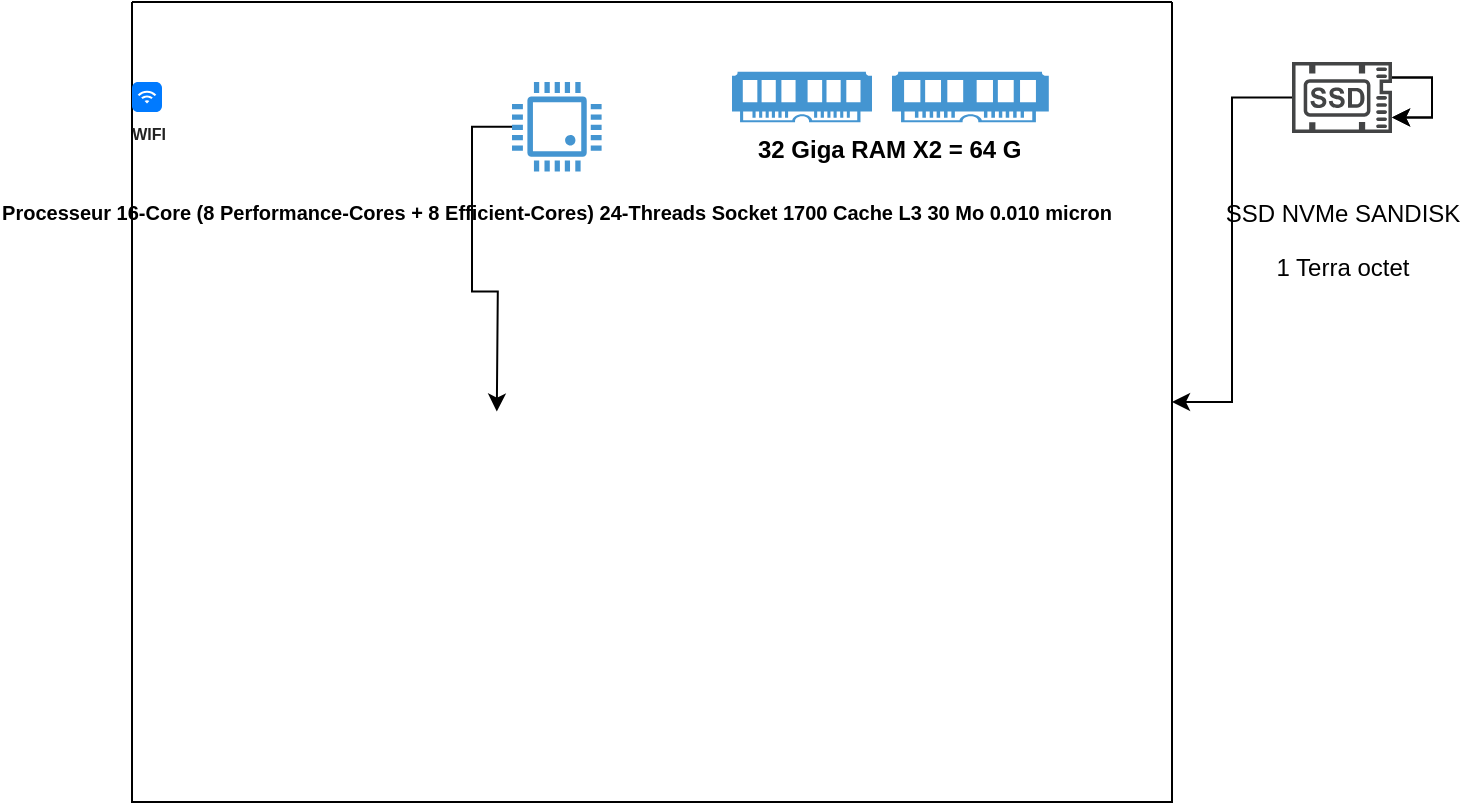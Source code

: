 <mxfile version="22.1.5" type="github">
  <diagram name="Page-1" id="HAKWRPtFKpujEKmy2k8a">
    <mxGraphModel dx="1191" dy="614" grid="1" gridSize="10" guides="1" tooltips="1" connect="1" arrows="1" fold="1" page="1" pageScale="1" pageWidth="827" pageHeight="1169" math="0" shadow="0">
      <root>
        <mxCell id="0" />
        <mxCell id="1" parent="0" />
        <mxCell id="TAzVSUXhQpux9r2QWeHI-1" value="" style="swimlane;startSize=0;" vertex="1" parent="1">
          <mxGeometry x="160" y="80" width="520" height="400" as="geometry" />
        </mxCell>
        <mxCell id="TAzVSUXhQpux9r2QWeHI-2" value="&lt;b&gt;WIFI&lt;/b&gt;" style="html=1;strokeWidth=1;shadow=0;dashed=0;shape=mxgraph.ios7.misc.wifi;fillColor=#007AFF;strokeColor=none;buttonText=;strokeColor2=#222222;fontColor=#222222;fontSize=8;verticalLabelPosition=bottom;verticalAlign=top;align=center;sketch=0;" vertex="1" parent="TAzVSUXhQpux9r2QWeHI-1">
          <mxGeometry y="40" width="15" height="15" as="geometry" />
        </mxCell>
        <mxCell id="TAzVSUXhQpux9r2QWeHI-16" value="" style="edgeStyle=orthogonalEdgeStyle;rounded=0;orthogonalLoop=1;jettySize=auto;html=1;" edge="1" parent="TAzVSUXhQpux9r2QWeHI-1" source="TAzVSUXhQpux9r2QWeHI-3">
          <mxGeometry relative="1" as="geometry">
            <mxPoint x="182.4" y="204.8" as="targetPoint" />
          </mxGeometry>
        </mxCell>
        <mxCell id="TAzVSUXhQpux9r2QWeHI-3" value="&lt;h2 style=&quot;font-size: 10px;&quot;&gt;Processeur 16-Core (8 Performance-Cores + 8 Efficient-Cores) 24-Threads Socket 1700 Cache L3 30 Mo 0.010 micron&lt;/h2&gt;" style="pointerEvents=1;shadow=0;dashed=0;html=1;strokeColor=none;fillColor=#4495D1;labelPosition=center;verticalLabelPosition=bottom;verticalAlign=top;align=center;outlineConnect=0;shape=mxgraph.veeam.cpu;" vertex="1" parent="TAzVSUXhQpux9r2QWeHI-1">
          <mxGeometry x="190" y="40" width="44.8" height="44.8" as="geometry" />
        </mxCell>
        <mxCell id="TAzVSUXhQpux9r2QWeHI-4" value="&amp;nbsp;&amp;nbsp;&amp;nbsp;&amp;nbsp;&amp;nbsp;&amp;nbsp;&amp;nbsp;&amp;nbsp;&amp;nbsp;&amp;nbsp;&amp;nbsp;&amp;nbsp;&amp;nbsp;&amp;nbsp;&amp;nbsp;&amp;nbsp;&amp;nbsp;&amp;nbsp;&amp;nbsp;&amp;nbsp;&amp;nbsp;&amp;nbsp;&amp;nbsp;&amp;nbsp;&amp;nbsp; &lt;b&gt;32 Giga RAM X2 = 64 G&lt;br&gt;&lt;/b&gt;" style="pointerEvents=1;shadow=0;dashed=0;html=1;strokeColor=none;fillColor=#4495D1;labelPosition=center;verticalLabelPosition=bottom;verticalAlign=top;align=center;outlineConnect=0;shape=mxgraph.veeam.ram;" vertex="1" parent="TAzVSUXhQpux9r2QWeHI-1">
          <mxGeometry x="300" y="34.9" width="70" height="25.2" as="geometry" />
        </mxCell>
        <mxCell id="TAzVSUXhQpux9r2QWeHI-5" value="" style="pointerEvents=1;shadow=0;dashed=0;html=1;strokeColor=none;fillColor=#4495D1;labelPosition=center;verticalLabelPosition=bottom;verticalAlign=top;align=center;outlineConnect=0;shape=mxgraph.veeam.ram;" vertex="1" parent="TAzVSUXhQpux9r2QWeHI-1">
          <mxGeometry x="380" y="34.9" width="78.4" height="25.2" as="geometry" />
        </mxCell>
        <mxCell id="TAzVSUXhQpux9r2QWeHI-9" style="edgeStyle=orthogonalEdgeStyle;rounded=0;orthogonalLoop=1;jettySize=auto;html=1;" edge="1" parent="1" source="TAzVSUXhQpux9r2QWeHI-6" target="TAzVSUXhQpux9r2QWeHI-1">
          <mxGeometry relative="1" as="geometry" />
        </mxCell>
        <mxCell id="TAzVSUXhQpux9r2QWeHI-6" value="&lt;br&gt;&lt;p&gt;SSD NVMe SANDISK&lt;br&gt;&lt;/p&gt;&lt;p&gt;1 Terra octet&lt;br&gt;&lt;/p&gt;&lt;br&gt;" style="sketch=0;pointerEvents=1;shadow=0;dashed=0;html=1;strokeColor=none;fillColor=#434445;aspect=fixed;labelPosition=center;verticalLabelPosition=bottom;verticalAlign=top;align=center;outlineConnect=0;shape=mxgraph.vvd.ssd;" vertex="1" parent="1">
          <mxGeometry x="740" y="110" width="50" height="35.5" as="geometry" />
        </mxCell>
        <mxCell id="TAzVSUXhQpux9r2QWeHI-7" style="edgeStyle=orthogonalEdgeStyle;rounded=0;orthogonalLoop=1;jettySize=auto;html=1;" edge="1" parent="1" source="TAzVSUXhQpux9r2QWeHI-6" target="TAzVSUXhQpux9r2QWeHI-6">
          <mxGeometry relative="1" as="geometry" />
        </mxCell>
        <mxCell id="TAzVSUXhQpux9r2QWeHI-8" style="edgeStyle=orthogonalEdgeStyle;rounded=0;orthogonalLoop=1;jettySize=auto;html=1;" edge="1" parent="1" source="TAzVSUXhQpux9r2QWeHI-6" target="TAzVSUXhQpux9r2QWeHI-6">
          <mxGeometry relative="1" as="geometry" />
        </mxCell>
      </root>
    </mxGraphModel>
  </diagram>
</mxfile>
